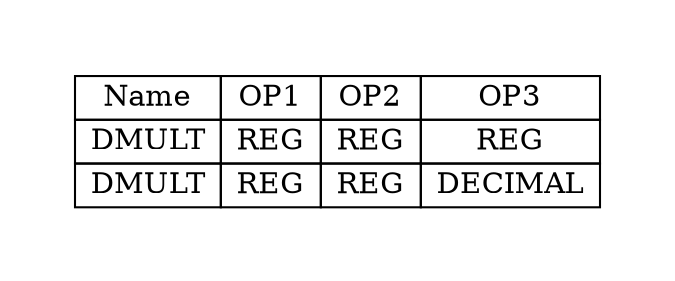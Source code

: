 digraph{
graph [pad="0.5", nodesep="0.5", ranksep="2" ]
node [shape=plain]
Foo [label=<
<table border="0" cellborder="1" cellspacing="0">
<tr><td> Name </td> <td> OP1 </td><td> OP2 </td><td> OP3 </td> </tr>
<tr><td> DMULT </td><td> REG </td><td> REG </td><td> REG </td> </tr>
<tr><td> DMULT </td><td> REG </td><td> REG </td><td> DECIMAL </td> </tr>
</table>>];
}
